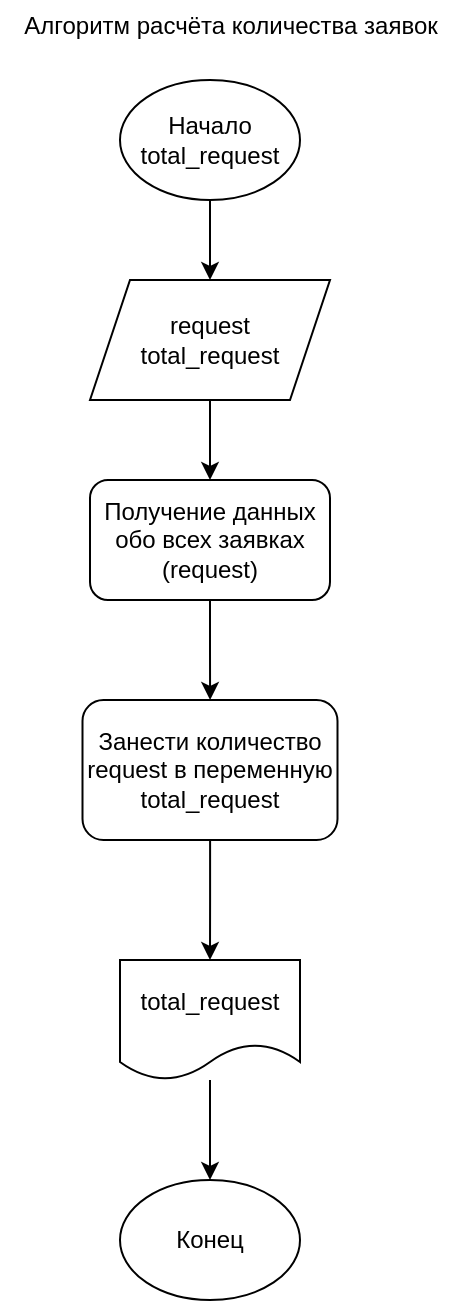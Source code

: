 <mxfile version="24.4.6" type="device">
  <diagram name="Страница — 1" id="Zi-fuhz58FKSujJBGOSV">
    <mxGraphModel dx="1434" dy="780" grid="1" gridSize="10" guides="1" tooltips="1" connect="1" arrows="1" fold="1" page="1" pageScale="1" pageWidth="827" pageHeight="1169" math="0" shadow="0">
      <root>
        <mxCell id="0" />
        <mxCell id="1" parent="0" />
        <mxCell id="0JgXmJbpo-Sl4ZRrTJvD-20" value="Алгоритм расчёта количества заявок&lt;div&gt;&lt;br&gt;&lt;/div&gt;" style="text;html=1;align=center;verticalAlign=middle;resizable=0;points=[];autosize=1;strokeColor=none;fillColor=none;" vertex="1" parent="1">
          <mxGeometry x="160" y="100" width="230" height="40" as="geometry" />
        </mxCell>
        <mxCell id="0JgXmJbpo-Sl4ZRrTJvD-23" style="edgeStyle=orthogonalEdgeStyle;rounded=0;orthogonalLoop=1;jettySize=auto;html=1;" edge="1" parent="1" source="0JgXmJbpo-Sl4ZRrTJvD-21" target="0JgXmJbpo-Sl4ZRrTJvD-24">
          <mxGeometry relative="1" as="geometry">
            <mxPoint x="475" y="260" as="targetPoint" />
          </mxGeometry>
        </mxCell>
        <mxCell id="0JgXmJbpo-Sl4ZRrTJvD-21" value="Начало&lt;div&gt;total_request&lt;br&gt;&lt;/div&gt;" style="ellipse;whiteSpace=wrap;html=1;" vertex="1" parent="1">
          <mxGeometry x="220" y="140" width="90" height="60" as="geometry" />
        </mxCell>
        <mxCell id="0JgXmJbpo-Sl4ZRrTJvD-22" value="Конец" style="ellipse;whiteSpace=wrap;html=1;" vertex="1" parent="1">
          <mxGeometry x="220" y="690" width="90" height="60" as="geometry" />
        </mxCell>
        <mxCell id="0JgXmJbpo-Sl4ZRrTJvD-25" style="edgeStyle=orthogonalEdgeStyle;rounded=0;orthogonalLoop=1;jettySize=auto;html=1;" edge="1" parent="1" source="0JgXmJbpo-Sl4ZRrTJvD-24" target="0JgXmJbpo-Sl4ZRrTJvD-27">
          <mxGeometry relative="1" as="geometry">
            <mxPoint x="265" y="380" as="targetPoint" />
          </mxGeometry>
        </mxCell>
        <mxCell id="0JgXmJbpo-Sl4ZRrTJvD-24" value="&lt;div&gt;request&lt;/div&gt;&lt;div&gt;total_request&lt;/div&gt;" style="shape=parallelogram;perimeter=parallelogramPerimeter;whiteSpace=wrap;html=1;fixedSize=1;" vertex="1" parent="1">
          <mxGeometry x="205" y="240" width="120" height="60" as="geometry" />
        </mxCell>
        <mxCell id="0JgXmJbpo-Sl4ZRrTJvD-30" style="edgeStyle=orthogonalEdgeStyle;rounded=0;orthogonalLoop=1;jettySize=auto;html=1;" edge="1" parent="1" source="0JgXmJbpo-Sl4ZRrTJvD-27" target="0JgXmJbpo-Sl4ZRrTJvD-29">
          <mxGeometry relative="1" as="geometry" />
        </mxCell>
        <mxCell id="0JgXmJbpo-Sl4ZRrTJvD-27" value="Получение данных обо всех заявках (request)" style="rounded=1;whiteSpace=wrap;html=1;" vertex="1" parent="1">
          <mxGeometry x="205" y="340" width="120" height="60" as="geometry" />
        </mxCell>
        <mxCell id="0JgXmJbpo-Sl4ZRrTJvD-31" style="edgeStyle=orthogonalEdgeStyle;rounded=0;orthogonalLoop=1;jettySize=auto;html=1;" edge="1" parent="1" source="0JgXmJbpo-Sl4ZRrTJvD-29" target="0JgXmJbpo-Sl4ZRrTJvD-32">
          <mxGeometry relative="1" as="geometry">
            <mxPoint x="265" y="600" as="targetPoint" />
          </mxGeometry>
        </mxCell>
        <mxCell id="0JgXmJbpo-Sl4ZRrTJvD-29" value="Занести количество request в переменную total_request" style="rounded=1;whiteSpace=wrap;html=1;" vertex="1" parent="1">
          <mxGeometry x="201.25" y="450" width="127.5" height="70" as="geometry" />
        </mxCell>
        <mxCell id="0JgXmJbpo-Sl4ZRrTJvD-33" style="edgeStyle=orthogonalEdgeStyle;rounded=0;orthogonalLoop=1;jettySize=auto;html=1;" edge="1" parent="1" source="0JgXmJbpo-Sl4ZRrTJvD-32" target="0JgXmJbpo-Sl4ZRrTJvD-22">
          <mxGeometry relative="1" as="geometry" />
        </mxCell>
        <mxCell id="0JgXmJbpo-Sl4ZRrTJvD-32" value="total_request" style="shape=document;whiteSpace=wrap;html=1;boundedLbl=1;" vertex="1" parent="1">
          <mxGeometry x="220" y="580" width="90" height="60" as="geometry" />
        </mxCell>
      </root>
    </mxGraphModel>
  </diagram>
</mxfile>
